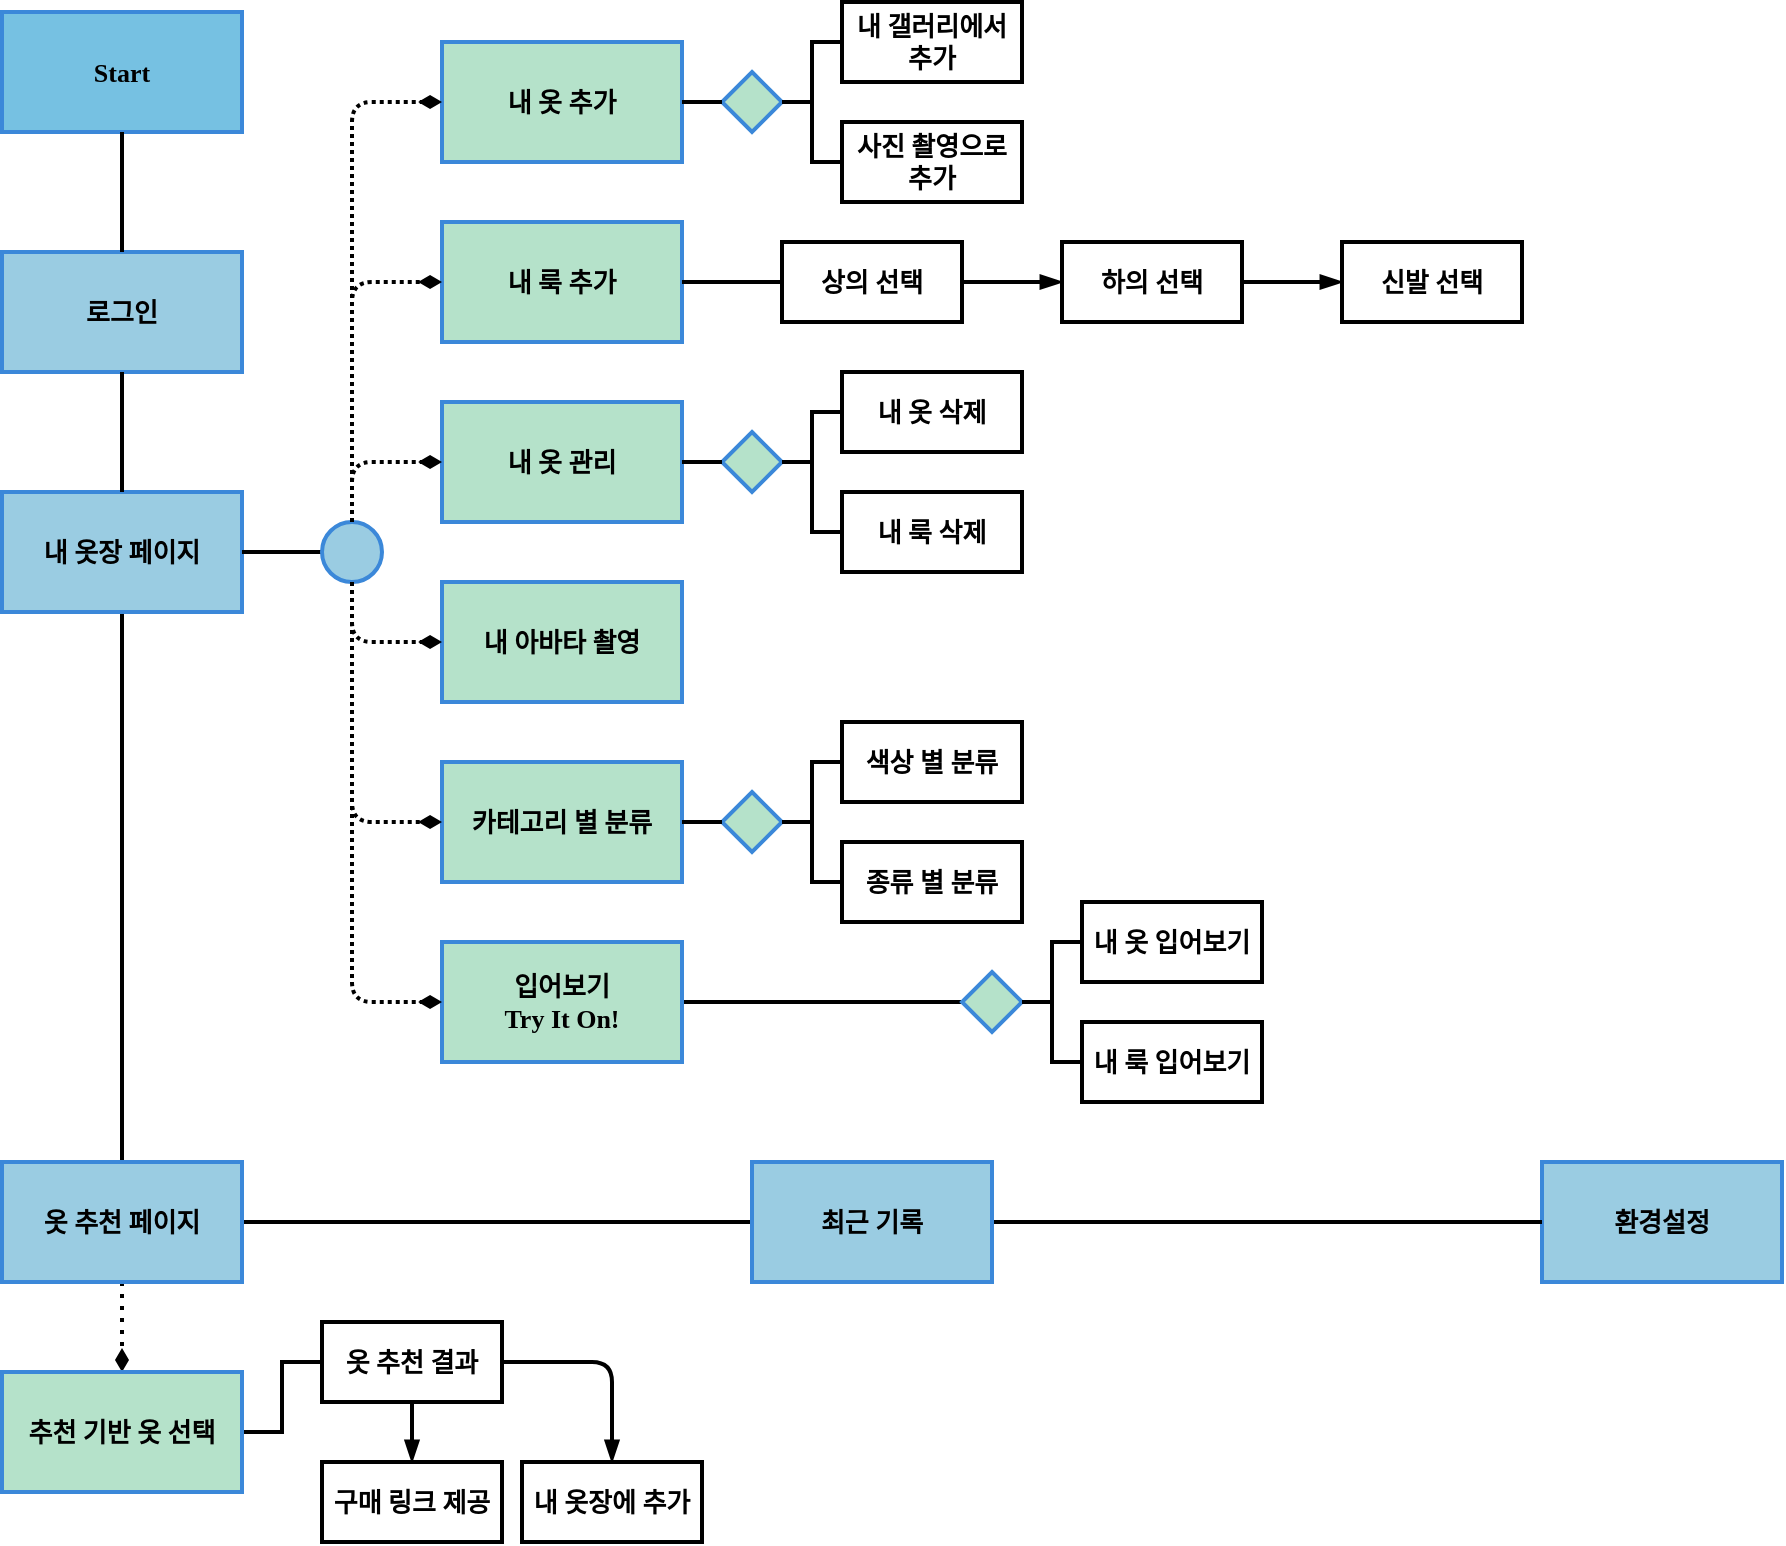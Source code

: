<mxfile>
    <diagram id="xo5I-hWTRF1pfRs_K1zt" name="페이지-1">
        <mxGraphModel dx="1127" dy="790" grid="1" gridSize="10" guides="1" tooltips="1" connect="1" arrows="1" fold="1" page="1" pageScale="1" pageWidth="1169" pageHeight="827" background="#FFFFFF" math="0" shadow="0">
            <root>
                <mxCell id="0"/>
                <mxCell id="1" parent="0"/>
                <mxCell id="2" value="Start" style="rounded=0;whiteSpace=wrap;html=1;strokeWidth=2;fillColor=#76C1E2;strokeColor=#3B88D9;fontStyle=1;fontColor=#000000;fontSize=13;fontFamily=Noto Sans KR;fontSource=https%3A%2F%2Ffonts.googleapis.com%2Fcss%3Ffamily%3DNoto%2BSans%2BKR;" parent="1" vertex="1">
                    <mxGeometry x="60" y="25" width="120" height="60" as="geometry"/>
                </mxCell>
                <mxCell id="3" value="로그인" style="rounded=0;whiteSpace=wrap;html=1;strokeWidth=2;fillColor=#9ACCE2;strokeColor=#3B88D9;fontStyle=1;fontColor=#000000;fontSize=13;fontFamily=Noto Sans KR;fontSource=https%3A%2F%2Ffonts.googleapis.com%2Fcss%3Ffamily%3DNoto%2BSans%2BKR;" parent="1" vertex="1">
                    <mxGeometry x="60" y="145" width="120" height="60" as="geometry"/>
                </mxCell>
                <mxCell id="56" style="edgeStyle=orthogonalEdgeStyle;rounded=0;orthogonalLoop=1;jettySize=auto;html=1;exitX=0.5;exitY=1;exitDx=0;exitDy=0;entryX=0.5;entryY=0;entryDx=0;entryDy=0;endArrow=none;endFill=0;strokeColor=#000000;strokeWidth=2;fontFamily=Noto Sans KR;fontSource=https%3A%2F%2Ffonts.googleapis.com%2Fcss%3Ffamily%3DNoto%2BSans%2BKR;fontSize=13;fontColor=#000000;" parent="1" source="4" target="55" edge="1">
                    <mxGeometry relative="1" as="geometry"/>
                </mxCell>
                <mxCell id="4" value="내 옷장 페이지" style="rounded=0;whiteSpace=wrap;html=1;fillColor=#9ACCE2;strokeWidth=2;strokeColor=#3B88D9;fontStyle=1;fontColor=#000000;fontSize=13;fontFamily=Noto Sans KR;fontSource=https%3A%2F%2Ffonts.googleapis.com%2Fcss%3Ffamily%3DNoto%2BSans%2BKR;" parent="1" vertex="1">
                    <mxGeometry x="60" y="265" width="120" height="60" as="geometry"/>
                </mxCell>
                <mxCell id="5" value="내 옷 추가" style="rounded=0;whiteSpace=wrap;html=1;strokeWidth=2;strokeColor=#3B88D9;fontStyle=1;fontColor=#000000;fontSize=13;fontFamily=Noto Sans KR;fontSource=https%3A%2F%2Ffonts.googleapis.com%2Fcss%3Ffamily%3DNoto%2BSans%2BKR;fillColor=#B5E2CA;" parent="1" vertex="1">
                    <mxGeometry x="280" y="40" width="120" height="60" as="geometry"/>
                </mxCell>
                <mxCell id="6" value="내 옷 관리" style="rounded=0;whiteSpace=wrap;html=1;strokeWidth=2;strokeColor=#3B88D9;fontStyle=1;fontColor=#000000;fontSize=13;fontFamily=Noto Sans KR;fontSource=https%3A%2F%2Ffonts.googleapis.com%2Fcss%3Ffamily%3DNoto%2BSans%2BKR;fillColor=#B5E2CA;" parent="1" vertex="1">
                    <mxGeometry x="280" y="220" width="120" height="60" as="geometry"/>
                </mxCell>
                <mxCell id="8" value="카테고리 별 분류" style="rounded=0;whiteSpace=wrap;html=1;strokeWidth=2;strokeColor=#3B88D9;fontStyle=1;fontColor=#000000;fontSize=13;fontFamily=Noto Sans KR;fontSource=https%3A%2F%2Ffonts.googleapis.com%2Fcss%3Ffamily%3DNoto%2BSans%2BKR;fillColor=#B5E2CA;" parent="1" vertex="1">
                    <mxGeometry x="280" y="400" width="120" height="60" as="geometry"/>
                </mxCell>
                <mxCell id="80" style="edgeStyle=orthogonalEdgeStyle;rounded=1;orthogonalLoop=1;jettySize=auto;html=1;exitX=1;exitY=0.5;exitDx=0;exitDy=0;entryX=0;entryY=0.5;entryDx=0;entryDy=0;endArrow=none;endFill=0;strokeColor=#000000;strokeWidth=2;fontFamily=Noto Sans KR;fontSource=https%3A%2F%2Ffonts.googleapis.com%2Fcss%3Ffamily%3DNoto%2BSans%2BKR;fontSize=13;fontColor=#000000;" parent="1" source="9" target="77" edge="1">
                    <mxGeometry relative="1" as="geometry"/>
                </mxCell>
                <mxCell id="9" value="입어보기&lt;br&gt;Try It On!" style="rounded=0;whiteSpace=wrap;html=1;strokeWidth=2;strokeColor=#3B88D9;fontStyle=1;fontColor=#000000;fontSize=13;fontFamily=Noto Sans KR;fontSource=https%3A%2F%2Ffonts.googleapis.com%2Fcss%3Ffamily%3DNoto%2BSans%2BKR;fillColor=#B5E2CA;" parent="1" vertex="1">
                    <mxGeometry x="280" y="490" width="120" height="60" as="geometry"/>
                </mxCell>
                <mxCell id="10" value="내 아바타 촬영" style="rounded=0;whiteSpace=wrap;html=1;strokeWidth=2;strokeColor=#3B88D9;fontStyle=1;fontColor=#000000;fontSize=13;fontFamily=Noto Sans KR;fontSource=https%3A%2F%2Ffonts.googleapis.com%2Fcss%3Ffamily%3DNoto%2BSans%2BKR;fillColor=#B5E2CA;" parent="1" vertex="1">
                    <mxGeometry x="280" y="310" width="120" height="60" as="geometry"/>
                </mxCell>
                <mxCell id="11" value="" style="endArrow=none;html=1;fontSize=13;fontColor=#000000;strokeColor=#000000;strokeWidth=2;entryX=0.5;entryY=1;entryDx=0;entryDy=0;exitX=0.5;exitY=0;exitDx=0;exitDy=0;" parent="1" source="3" target="2" edge="1">
                    <mxGeometry width="50" height="50" relative="1" as="geometry">
                        <mxPoint x="520" y="375" as="sourcePoint"/>
                        <mxPoint x="530" y="165" as="targetPoint"/>
                    </mxGeometry>
                </mxCell>
                <mxCell id="13" value="" style="endArrow=none;html=1;fontSize=13;fontColor=#000000;strokeColor=#000000;strokeWidth=2;entryX=0.5;entryY=1;entryDx=0;entryDy=0;exitX=0.5;exitY=0;exitDx=0;exitDy=0;" parent="1" source="4" target="3" edge="1">
                    <mxGeometry width="50" height="50" relative="1" as="geometry">
                        <mxPoint x="130" y="175" as="sourcePoint"/>
                        <mxPoint x="130" y="95" as="targetPoint"/>
                    </mxGeometry>
                </mxCell>
                <mxCell id="14" value="" style="endArrow=none;html=1;fontSize=13;fontColor=#000000;strokeColor=#000000;strokeWidth=2;entryX=1;entryY=0.5;entryDx=0;entryDy=0;exitX=0;exitY=0.5;exitDx=0;exitDy=0;" parent="1" source="15" target="4" edge="1">
                    <mxGeometry width="50" height="50" relative="1" as="geometry">
                        <mxPoint x="120" y="435" as="sourcePoint"/>
                        <mxPoint x="130" y="235" as="targetPoint"/>
                    </mxGeometry>
                </mxCell>
                <mxCell id="15" value="" style="ellipse;whiteSpace=wrap;html=1;strokeColor=#3B88D9;strokeWidth=2;fillColor=#9ACCE2;gradientColor=none;fontSize=13;fontColor=#000000;" parent="1" vertex="1">
                    <mxGeometry x="220" y="280" width="30" height="30" as="geometry"/>
                </mxCell>
                <mxCell id="20" value="" style="endArrow=diamondThin;html=1;strokeWidth=2;fontSize=13;fontColor=#000000;strokeColor=#000000;edgeStyle=orthogonalEdgeStyle;endFill=1;exitX=0.5;exitY=0;exitDx=0;exitDy=0;entryX=0;entryY=0.5;entryDx=0;entryDy=0;dashed=1;dashPattern=1 1;rounded=1;" parent="1" source="15" target="5" edge="1">
                    <mxGeometry width="50" height="50" relative="1" as="geometry">
                        <mxPoint x="235" y="250" as="sourcePoint"/>
                        <mxPoint x="570" y="295" as="targetPoint"/>
                    </mxGeometry>
                </mxCell>
                <mxCell id="21" value="" style="endArrow=diamondThin;html=1;strokeWidth=2;fontSize=13;fontColor=#000000;strokeColor=#000000;edgeStyle=orthogonalEdgeStyle;endFill=1;exitX=0.5;exitY=0;exitDx=0;exitDy=0;entryX=0;entryY=0.5;entryDx=0;entryDy=0;dashed=1;dashPattern=1 1;rounded=1;" parent="1" source="15" target="6" edge="1">
                    <mxGeometry width="50" height="50" relative="1" as="geometry">
                        <mxPoint x="235" y="250" as="sourcePoint"/>
                        <mxPoint x="290" y="75" as="targetPoint"/>
                    </mxGeometry>
                </mxCell>
                <mxCell id="23" value="" style="endArrow=diamondThin;html=1;strokeWidth=2;fontSize=13;fontColor=#000000;strokeColor=#000000;edgeStyle=orthogonalEdgeStyle;endFill=1;exitX=0.5;exitY=1;exitDx=0;exitDy=0;entryX=0;entryY=0.5;entryDx=0;entryDy=0;dashed=1;dashPattern=1 1;rounded=1;" parent="1" source="15" target="10" edge="1">
                    <mxGeometry width="50" height="50" relative="1" as="geometry">
                        <mxPoint x="235" y="280" as="sourcePoint"/>
                        <mxPoint x="310" y="95" as="targetPoint"/>
                    </mxGeometry>
                </mxCell>
                <mxCell id="24" value="" style="endArrow=diamondThin;html=1;strokeWidth=2;fontSize=13;fontColor=#000000;strokeColor=#000000;edgeStyle=orthogonalEdgeStyle;endFill=1;exitX=0.5;exitY=1;exitDx=0;exitDy=0;entryX=0;entryY=0.5;entryDx=0;entryDy=0;dashed=1;dashPattern=1 1;rounded=1;" parent="1" source="15" target="8" edge="1">
                    <mxGeometry width="50" height="50" relative="1" as="geometry">
                        <mxPoint x="235" y="280" as="sourcePoint"/>
                        <mxPoint x="320" y="105" as="targetPoint"/>
                    </mxGeometry>
                </mxCell>
                <mxCell id="25" value="" style="endArrow=diamondThin;html=1;strokeWidth=2;fontSize=13;fontColor=#000000;strokeColor=#000000;edgeStyle=orthogonalEdgeStyle;endFill=1;exitX=0.5;exitY=1;exitDx=0;exitDy=0;entryX=0;entryY=0.5;entryDx=0;entryDy=0;dashed=1;dashPattern=1 1;rounded=1;" parent="1" source="15" target="9" edge="1">
                    <mxGeometry width="50" height="50" relative="1" as="geometry">
                        <mxPoint x="235" y="280" as="sourcePoint"/>
                        <mxPoint x="330" y="115" as="targetPoint"/>
                    </mxGeometry>
                </mxCell>
                <mxCell id="26" value="내 갤러리에서&lt;br&gt;추가" style="rounded=0;whiteSpace=wrap;html=1;strokeWidth=2;fontStyle=1;fontColor=#000000;fontSize=13;fontFamily=Noto Sans KR;fontSource=https%3A%2F%2Ffonts.googleapis.com%2Fcss%3Ffamily%3DNoto%2BSans%2BKR;fillColor=#FFFFFF;strokeColor=#000000;" parent="1" vertex="1">
                    <mxGeometry x="480" y="20" width="90" height="40" as="geometry"/>
                </mxCell>
                <mxCell id="28" value="" style="rhombus;whiteSpace=wrap;html=1;strokeColor=#3B88D9;strokeWidth=2;fillColor=#B5E2CA;gradientColor=none;fontSize=13;fontColor=#000000;" parent="1" vertex="1">
                    <mxGeometry x="420" y="235" width="30" height="30" as="geometry"/>
                </mxCell>
                <mxCell id="29" value="" style="endArrow=none;html=1;strokeColor=#000000;strokeWidth=2;fontSize=13;fontColor=#000000;exitX=1;exitY=0.5;exitDx=0;exitDy=0;entryX=0;entryY=0.5;entryDx=0;entryDy=0;edgeStyle=orthogonalEdgeStyle;rounded=0;" parent="1" source="34" target="26" edge="1">
                    <mxGeometry width="50" height="50" relative="1" as="geometry">
                        <mxPoint x="520" y="415" as="sourcePoint"/>
                        <mxPoint x="530" y="95" as="targetPoint"/>
                    </mxGeometry>
                </mxCell>
                <mxCell id="30" value="" style="endArrow=none;html=1;strokeColor=#000000;strokeWidth=2;fontSize=13;fontColor=#000000;exitX=1;exitY=0.5;exitDx=0;exitDy=0;entryX=0;entryY=0.5;entryDx=0;entryDy=0;" parent="1" source="6" target="28" edge="1">
                    <mxGeometry width="50" height="50" relative="1" as="geometry">
                        <mxPoint x="410" y="155" as="sourcePoint"/>
                        <mxPoint x="490" y="155" as="targetPoint"/>
                    </mxGeometry>
                </mxCell>
                <mxCell id="32" value="내 옷 삭제" style="rounded=0;whiteSpace=wrap;html=1;strokeWidth=2;strokeColor=#000000;fontStyle=1;fontColor=#000000;fontSize=13;fontFamily=Noto Sans KR;fontSource=https%3A%2F%2Ffonts.googleapis.com%2Fcss%3Ffamily%3DNoto%2BSans%2BKR;fillColor=#FFFFFF;" parent="1" vertex="1">
                    <mxGeometry x="480" y="205" width="90" height="40" as="geometry"/>
                </mxCell>
                <mxCell id="33" value="내 룩 삭제" style="rounded=0;whiteSpace=wrap;html=1;strokeWidth=2;strokeColor=#000000;fontStyle=1;fontColor=#000000;fontSize=13;fontFamily=Noto Sans KR;fontSource=https%3A%2F%2Ffonts.googleapis.com%2Fcss%3Ffamily%3DNoto%2BSans%2BKR;fillColor=#FFFFFF;" parent="1" vertex="1">
                    <mxGeometry x="480" y="265" width="90" height="40" as="geometry"/>
                </mxCell>
                <mxCell id="34" value="" style="rhombus;whiteSpace=wrap;html=1;strokeColor=#3B88D9;strokeWidth=2;fillColor=#B5E2CA;gradientColor=none;fontSize=13;fontColor=#000000;" parent="1" vertex="1">
                    <mxGeometry x="420" y="55" width="30" height="30" as="geometry"/>
                </mxCell>
                <mxCell id="35" value="" style="endArrow=none;html=1;strokeColor=#000000;strokeWidth=2;fontSize=13;fontColor=#000000;exitX=1;exitY=0.5;exitDx=0;exitDy=0;entryX=0;entryY=0.5;entryDx=0;entryDy=0;" parent="1" source="5" target="34" edge="1">
                    <mxGeometry width="50" height="50" relative="1" as="geometry">
                        <mxPoint x="400" y="95" as="sourcePoint"/>
                        <mxPoint x="790" y="65" as="targetPoint"/>
                    </mxGeometry>
                </mxCell>
                <mxCell id="37" value="사진 촬영으로&lt;br&gt;추가" style="rounded=0;whiteSpace=wrap;html=1;strokeWidth=2;strokeColor=#000000;fontStyle=1;fontColor=#000000;fontSize=13;fontFamily=Noto Sans KR;fontSource=https%3A%2F%2Ffonts.googleapis.com%2Fcss%3Ffamily%3DNoto%2BSans%2BKR;fillColor=#FFFFFF;" parent="1" vertex="1">
                    <mxGeometry x="480" y="80" width="90" height="40" as="geometry"/>
                </mxCell>
                <mxCell id="38" value="" style="endArrow=none;html=1;strokeColor=#000000;strokeWidth=2;fontSize=13;fontColor=#000000;exitX=1;exitY=0.5;exitDx=0;exitDy=0;entryX=0;entryY=0.5;entryDx=0;entryDy=0;edgeStyle=orthogonalEdgeStyle;rounded=0;" parent="1" source="34" target="37" edge="1">
                    <mxGeometry width="50" height="50" relative="1" as="geometry">
                        <mxPoint x="500" y="155" as="sourcePoint"/>
                        <mxPoint x="550" y="125" as="targetPoint"/>
                    </mxGeometry>
                </mxCell>
                <mxCell id="40" value="" style="endArrow=none;html=1;strokeColor=#000000;strokeWidth=2;fontSize=13;fontColor=#000000;entryX=0;entryY=0.5;entryDx=0;entryDy=0;edgeStyle=orthogonalEdgeStyle;exitX=1;exitY=0.5;exitDx=0;exitDy=0;rounded=0;" parent="1" source="28" target="32" edge="1">
                    <mxGeometry width="50" height="50" relative="1" as="geometry">
                        <mxPoint x="620" y="135" as="sourcePoint"/>
                        <mxPoint x="585" y="195" as="targetPoint"/>
                    </mxGeometry>
                </mxCell>
                <mxCell id="41" value="" style="endArrow=none;html=1;strokeColor=#000000;strokeWidth=2;fontSize=13;fontColor=#000000;exitX=1;exitY=0.5;exitDx=0;exitDy=0;entryX=0;entryY=0.5;entryDx=0;entryDy=0;edgeStyle=orthogonalEdgeStyle;rounded=0;" parent="1" source="28" target="33" edge="1">
                    <mxGeometry width="50" height="50" relative="1" as="geometry">
                        <mxPoint x="555" y="225" as="sourcePoint"/>
                        <mxPoint x="585" y="255" as="targetPoint"/>
                    </mxGeometry>
                </mxCell>
                <mxCell id="44" value="" style="rhombus;whiteSpace=wrap;html=1;strokeColor=#3B88D9;strokeWidth=2;fillColor=#B5E2CA;gradientColor=none;fontSize=13;fontColor=#000000;" parent="1" vertex="1">
                    <mxGeometry x="420" y="415" width="30" height="30" as="geometry"/>
                </mxCell>
                <mxCell id="45" value="" style="endArrow=none;html=1;strokeColor=#000000;strokeWidth=2;fontSize=13;fontColor=#000000;exitX=1;exitY=0.5;exitDx=0;exitDy=0;entryX=0;entryY=0.5;entryDx=0;entryDy=0;" parent="1" source="8" target="44" edge="1">
                    <mxGeometry width="50" height="50" relative="1" as="geometry">
                        <mxPoint x="410" y="415" as="sourcePoint"/>
                        <mxPoint x="500" y="345" as="targetPoint"/>
                    </mxGeometry>
                </mxCell>
                <mxCell id="46" value="색상 별 분류" style="rounded=0;whiteSpace=wrap;html=1;strokeWidth=2;strokeColor=#000000;fontStyle=1;fontColor=#000000;fontSize=13;fontFamily=Noto Sans KR;fontSource=https%3A%2F%2Ffonts.googleapis.com%2Fcss%3Ffamily%3DNoto%2BSans%2BKR;fillColor=#FFFFFF;" parent="1" vertex="1">
                    <mxGeometry x="480" y="380" width="90" height="40" as="geometry"/>
                </mxCell>
                <mxCell id="47" value="종류 별 분류" style="rounded=0;whiteSpace=wrap;html=1;strokeWidth=2;strokeColor=#000000;fontStyle=1;fontColor=#000000;fontSize=13;fontFamily=Noto Sans KR;fontSource=https%3A%2F%2Ffonts.googleapis.com%2Fcss%3Ffamily%3DNoto%2BSans%2BKR;fillColor=#FFFFFF;" parent="1" vertex="1">
                    <mxGeometry x="480" y="440" width="90" height="40" as="geometry"/>
                </mxCell>
                <mxCell id="48" value="" style="endArrow=none;html=1;strokeColor=#000000;strokeWidth=2;fontSize=13;fontColor=#000000;entryX=0;entryY=0.5;entryDx=0;entryDy=0;edgeStyle=orthogonalEdgeStyle;exitX=1;exitY=0.5;exitDx=0;exitDy=0;rounded=0;" parent="1" source="44" target="46" edge="1">
                    <mxGeometry width="50" height="50" relative="1" as="geometry">
                        <mxPoint x="430" y="275" as="sourcePoint"/>
                        <mxPoint x="480" y="385" as="targetPoint"/>
                    </mxGeometry>
                </mxCell>
                <mxCell id="49" value="" style="endArrow=none;html=1;strokeColor=#000000;strokeWidth=2;fontSize=13;fontColor=#000000;exitX=1;exitY=0.5;exitDx=0;exitDy=0;entryX=0;entryY=0.5;entryDx=0;entryDy=0;edgeStyle=orthogonalEdgeStyle;rounded=0;" parent="1" source="44" target="47" edge="1">
                    <mxGeometry width="50" height="50" relative="1" as="geometry">
                        <mxPoint x="450" y="415" as="sourcePoint"/>
                        <mxPoint x="480" y="445" as="targetPoint"/>
                    </mxGeometry>
                </mxCell>
                <mxCell id="58" style="edgeStyle=orthogonalEdgeStyle;rounded=0;orthogonalLoop=1;jettySize=auto;html=1;exitX=0.5;exitY=1;exitDx=0;exitDy=0;entryX=0.5;entryY=0;entryDx=0;entryDy=0;endArrow=diamondThin;endFill=1;strokeColor=#000000;strokeWidth=2;fontFamily=Noto Sans KR;fontSource=https%3A%2F%2Ffonts.googleapis.com%2Fcss%3Ffamily%3DNoto%2BSans%2BKR;fontSize=13;fontColor=#000000;dashed=1;dashPattern=1 2;" parent="1" source="55" target="57" edge="1">
                    <mxGeometry relative="1" as="geometry"/>
                </mxCell>
                <mxCell id="104" style="edgeStyle=orthogonalEdgeStyle;rounded=1;orthogonalLoop=1;jettySize=auto;html=1;exitX=1;exitY=0.5;exitDx=0;exitDy=0;entryX=0;entryY=0.5;entryDx=0;entryDy=0;endArrow=none;endFill=0;strokeColor=#000000;strokeWidth=2;fontFamily=Noto Sans KR;fontSource=https%3A%2F%2Ffonts.googleapis.com%2Fcss%3Ffamily%3DNoto%2BSans%2BKR;fontSize=13;fontColor=#000000;" parent="1" source="55" target="103" edge="1">
                    <mxGeometry relative="1" as="geometry"/>
                </mxCell>
                <mxCell id="55" value="옷 추천 페이지" style="rounded=0;whiteSpace=wrap;html=1;fillColor=#9ACCE2;strokeWidth=2;strokeColor=#3B88D9;fontStyle=1;fontColor=#000000;fontSize=13;fontFamily=Noto Sans KR;fontSource=https%3A%2F%2Ffonts.googleapis.com%2Fcss%3Ffamily%3DNoto%2BSans%2BKR;" parent="1" vertex="1">
                    <mxGeometry x="60" y="600" width="120" height="60" as="geometry"/>
                </mxCell>
                <mxCell id="59" style="edgeStyle=orthogonalEdgeStyle;rounded=0;orthogonalLoop=1;jettySize=auto;html=1;endArrow=none;endFill=0;strokeColor=#000000;strokeWidth=2;fontFamily=Noto Sans KR;fontSource=https%3A%2F%2Ffonts.googleapis.com%2Fcss%3Ffamily%3DNoto%2BSans%2BKR;fontSize=13;fontColor=#000000;entryX=0;entryY=0.5;entryDx=0;entryDy=0;exitX=1;exitY=0.5;exitDx=0;exitDy=0;" parent="1" source="57" target="60" edge="1">
                    <mxGeometry relative="1" as="geometry">
                        <mxPoint x="470" y="515" as="targetPoint"/>
                        <mxPoint x="220" y="750" as="sourcePoint"/>
                        <Array as="points"/>
                    </mxGeometry>
                </mxCell>
                <mxCell id="57" value="추천 기반 옷 선택" style="rounded=0;whiteSpace=wrap;html=1;strokeWidth=2;strokeColor=#3B88D9;fontStyle=1;fontColor=#000000;fontSize=13;fontFamily=Noto Sans KR;fontSource=https%3A%2F%2Ffonts.googleapis.com%2Fcss%3Ffamily%3DNoto%2BSans%2BKR;fillColor=#B5E2CA;" parent="1" vertex="1">
                    <mxGeometry x="60" y="705" width="120" height="60" as="geometry"/>
                </mxCell>
                <mxCell id="62" style="edgeStyle=orthogonalEdgeStyle;rounded=1;orthogonalLoop=1;jettySize=auto;html=1;exitX=0.5;exitY=1;exitDx=0;exitDy=0;entryX=0.5;entryY=0;entryDx=0;entryDy=0;endArrow=blockThin;endFill=1;strokeColor=#000000;strokeWidth=2;fontFamily=Noto Sans KR;fontSource=https%3A%2F%2Ffonts.googleapis.com%2Fcss%3Ffamily%3DNoto%2BSans%2BKR;fontSize=13;fontColor=#000000;" parent="1" source="60" target="61" edge="1">
                    <mxGeometry relative="1" as="geometry"/>
                </mxCell>
                <mxCell id="60" value="옷 추천 결과" style="rounded=0;whiteSpace=wrap;html=1;strokeWidth=2;strokeColor=#000000;fontStyle=1;fontColor=#000000;fontSize=13;fontFamily=Noto Sans KR;fontSource=https%3A%2F%2Ffonts.googleapis.com%2Fcss%3Ffamily%3DNoto%2BSans%2BKR;fillColor=#FFFFFF;" parent="1" vertex="1">
                    <mxGeometry x="220" y="680" width="90" height="40" as="geometry"/>
                </mxCell>
                <mxCell id="61" value="구매 링크 제공" style="rounded=0;whiteSpace=wrap;html=1;strokeWidth=2;strokeColor=#000000;fontStyle=1;fontColor=#000000;fontSize=13;fontFamily=Noto Sans KR;fontSource=https%3A%2F%2Ffonts.googleapis.com%2Fcss%3Ffamily%3DNoto%2BSans%2BKR;fillColor=#FFFFFF;" parent="1" vertex="1">
                    <mxGeometry x="220" y="750" width="90" height="40" as="geometry"/>
                </mxCell>
                <mxCell id="64" value="환경설정" style="rounded=0;whiteSpace=wrap;html=1;fillColor=#9ACCE2;strokeWidth=2;strokeColor=#3B88D9;fontStyle=1;fontColor=#000000;fontSize=13;fontFamily=Noto Sans KR;fontSource=https%3A%2F%2Ffonts.googleapis.com%2Fcss%3Ffamily%3DNoto%2BSans%2BKR;" parent="1" vertex="1">
                    <mxGeometry x="830" y="600" width="120" height="60" as="geometry"/>
                </mxCell>
                <mxCell id="65" value="내 룩 추가" style="rounded=0;whiteSpace=wrap;html=1;strokeWidth=2;strokeColor=#3B88D9;fontStyle=1;fontColor=#000000;fontSize=13;fontFamily=Noto Sans KR;fontSource=https%3A%2F%2Ffonts.googleapis.com%2Fcss%3Ffamily%3DNoto%2BSans%2BKR;fillColor=#B5E2CA;" parent="1" vertex="1">
                    <mxGeometry x="280" y="130" width="120" height="60" as="geometry"/>
                </mxCell>
                <mxCell id="66" value="상의 선택" style="rounded=0;whiteSpace=wrap;html=1;strokeWidth=2;fontStyle=1;fontColor=#000000;fontSize=13;fontFamily=Noto Sans KR;fontSource=https%3A%2F%2Ffonts.googleapis.com%2Fcss%3Ffamily%3DNoto%2BSans%2BKR;fillColor=#FFFFFF;strokeColor=#000000;" parent="1" vertex="1">
                    <mxGeometry x="450" y="140" width="90" height="40" as="geometry"/>
                </mxCell>
                <mxCell id="67" value="하의 선택" style="rounded=0;whiteSpace=wrap;html=1;strokeWidth=2;fontStyle=1;fontColor=#000000;fontSize=13;fontFamily=Noto Sans KR;fontSource=https%3A%2F%2Ffonts.googleapis.com%2Fcss%3Ffamily%3DNoto%2BSans%2BKR;fillColor=#FFFFFF;strokeColor=#000000;" parent="1" vertex="1">
                    <mxGeometry x="590" y="140" width="90" height="40" as="geometry"/>
                </mxCell>
                <mxCell id="68" value="신발 선택" style="rounded=0;whiteSpace=wrap;html=1;strokeWidth=2;fontStyle=1;fontColor=#000000;fontSize=13;fontFamily=Noto Sans KR;fontSource=https%3A%2F%2Ffonts.googleapis.com%2Fcss%3Ffamily%3DNoto%2BSans%2BKR;fillColor=#FFFFFF;strokeColor=#000000;" parent="1" vertex="1">
                    <mxGeometry x="730" y="140" width="90" height="40" as="geometry"/>
                </mxCell>
                <mxCell id="70" style="edgeStyle=orthogonalEdgeStyle;rounded=0;orthogonalLoop=1;jettySize=auto;html=1;exitX=1;exitY=0.5;exitDx=0;exitDy=0;endArrow=none;endFill=0;strokeColor=#000000;strokeWidth=2;fontFamily=Noto Sans KR;fontSource=https%3A%2F%2Ffonts.googleapis.com%2Fcss%3Ffamily%3DNoto%2BSans%2BKR;fontSize=13;fontColor=#000000;entryX=0;entryY=0.5;entryDx=0;entryDy=0;" parent="1" source="65" target="66" edge="1">
                    <mxGeometry relative="1" as="geometry">
                        <mxPoint x="440" y="-35" as="targetPoint"/>
                        <mxPoint x="410" y="585.0" as="sourcePoint"/>
                    </mxGeometry>
                </mxCell>
                <mxCell id="71" style="edgeStyle=orthogonalEdgeStyle;rounded=1;orthogonalLoop=1;jettySize=auto;html=1;exitX=1;exitY=0.5;exitDx=0;exitDy=0;endArrow=blockThin;endFill=1;strokeColor=#000000;strokeWidth=2;fontFamily=Noto Sans KR;fontSource=https%3A%2F%2Ffonts.googleapis.com%2Fcss%3Ffamily%3DNoto%2BSans%2BKR;fontSize=13;fontColor=#000000;entryX=0;entryY=0.5;entryDx=0;entryDy=0;" parent="1" source="66" target="67" edge="1">
                    <mxGeometry relative="1" as="geometry">
                        <mxPoint x="550" y="585.0" as="sourcePoint"/>
                        <mxPoint x="590" y="15" as="targetPoint"/>
                    </mxGeometry>
                </mxCell>
                <mxCell id="72" style="edgeStyle=orthogonalEdgeStyle;rounded=1;orthogonalLoop=1;jettySize=auto;html=1;exitX=1;exitY=0.5;exitDx=0;exitDy=0;entryX=0;entryY=0.5;entryDx=0;entryDy=0;endArrow=blockThin;endFill=1;strokeColor=#000000;strokeWidth=2;fontFamily=Noto Sans KR;fontSource=https%3A%2F%2Ffonts.googleapis.com%2Fcss%3Ffamily%3DNoto%2BSans%2BKR;fontSize=13;fontColor=#000000;" parent="1" source="67" target="68" edge="1">
                    <mxGeometry relative="1" as="geometry">
                        <mxPoint x="560" y="595.0" as="sourcePoint"/>
                        <mxPoint x="610" y="595.0" as="targetPoint"/>
                    </mxGeometry>
                </mxCell>
                <mxCell id="77" value="" style="rhombus;whiteSpace=wrap;html=1;strokeColor=#3B88D9;strokeWidth=2;fillColor=#B5E2CA;gradientColor=none;fontSize=13;fontColor=#000000;" parent="1" vertex="1">
                    <mxGeometry x="540" y="505" width="30" height="30" as="geometry"/>
                </mxCell>
                <mxCell id="78" value="" style="endArrow=none;html=1;strokeColor=#000000;strokeWidth=2;fontSize=13;fontColor=#000000;entryX=0;entryY=0.5;entryDx=0;entryDy=0;edgeStyle=orthogonalEdgeStyle;exitX=1;exitY=0.5;exitDx=0;exitDy=0;rounded=0;" parent="1" source="77" target="82" edge="1">
                    <mxGeometry width="50" height="50" relative="1" as="geometry">
                        <mxPoint x="540" y="355" as="sourcePoint"/>
                        <mxPoint x="605" y="425.0" as="targetPoint"/>
                    </mxGeometry>
                </mxCell>
                <mxCell id="79" value="" style="endArrow=none;html=1;strokeColor=#000000;strokeWidth=2;fontSize=13;fontColor=#000000;exitX=1;exitY=0.5;exitDx=0;exitDy=0;entryX=0;entryY=0.5;entryDx=0;entryDy=0;edgeStyle=orthogonalEdgeStyle;rounded=0;" parent="1" source="77" target="83" edge="1">
                    <mxGeometry width="50" height="50" relative="1" as="geometry">
                        <mxPoint x="560" y="495" as="sourcePoint"/>
                        <mxPoint x="605" y="485.0" as="targetPoint"/>
                    </mxGeometry>
                </mxCell>
                <mxCell id="82" value="내 옷 입어보기" style="rounded=0;whiteSpace=wrap;html=1;strokeWidth=2;strokeColor=#000000;fontStyle=1;fontColor=#000000;fontSize=13;fontFamily=Noto Sans KR;fontSource=https%3A%2F%2Ffonts.googleapis.com%2Fcss%3Ffamily%3DNoto%2BSans%2BKR;fillColor=#FFFFFF;" parent="1" vertex="1">
                    <mxGeometry x="600" y="470" width="90" height="40" as="geometry"/>
                </mxCell>
                <mxCell id="83" value="내 룩 입어보기" style="rounded=0;whiteSpace=wrap;html=1;strokeWidth=2;strokeColor=#000000;fontStyle=1;fontColor=#000000;fontSize=13;fontFamily=Noto Sans KR;fontSource=https%3A%2F%2Ffonts.googleapis.com%2Fcss%3Ffamily%3DNoto%2BSans%2BKR;fillColor=#FFFFFF;" parent="1" vertex="1">
                    <mxGeometry x="600" y="530" width="90" height="40" as="geometry"/>
                </mxCell>
                <mxCell id="84" value="" style="endArrow=diamondThin;html=1;strokeWidth=2;fontSize=13;fontColor=#000000;strokeColor=#000000;edgeStyle=orthogonalEdgeStyle;endFill=1;exitX=0.5;exitY=0;exitDx=0;exitDy=0;entryX=0;entryY=0.5;entryDx=0;entryDy=0;dashed=1;dashPattern=1 1;rounded=1;" parent="1" source="15" target="65" edge="1">
                    <mxGeometry width="50" height="50" relative="1" as="geometry">
                        <mxPoint x="245" y="290" as="sourcePoint"/>
                        <mxPoint x="290" y="145" as="targetPoint"/>
                    </mxGeometry>
                </mxCell>
                <mxCell id="105" style="edgeStyle=orthogonalEdgeStyle;rounded=1;orthogonalLoop=1;jettySize=auto;html=1;exitX=1;exitY=0.5;exitDx=0;exitDy=0;entryX=0;entryY=0.5;entryDx=0;entryDy=0;endArrow=none;endFill=0;strokeColor=#000000;strokeWidth=2;fontFamily=Noto Sans KR;fontSource=https%3A%2F%2Ffonts.googleapis.com%2Fcss%3Ffamily%3DNoto%2BSans%2BKR;fontSize=13;fontColor=#000000;" parent="1" source="103" target="64" edge="1">
                    <mxGeometry relative="1" as="geometry"/>
                </mxCell>
                <mxCell id="103" value="최근 기록" style="rounded=0;whiteSpace=wrap;html=1;fillColor=#9ACCE2;strokeWidth=2;strokeColor=#3B88D9;fontStyle=1;fontColor=#000000;fontSize=13;fontFamily=Noto Sans KR;fontSource=https%3A%2F%2Ffonts.googleapis.com%2Fcss%3Ffamily%3DNoto%2BSans%2BKR;" parent="1" vertex="1">
                    <mxGeometry x="435" y="600" width="120" height="60" as="geometry"/>
                </mxCell>
                <mxCell id="107" value="내 옷장에 추가" style="rounded=0;whiteSpace=wrap;html=1;strokeWidth=2;strokeColor=#000000;fontStyle=1;fontColor=#000000;fontSize=13;fontFamily=Noto Sans KR;fontSource=https%3A%2F%2Ffonts.googleapis.com%2Fcss%3Ffamily%3DNoto%2BSans%2BKR;fillColor=#FFFFFF;" parent="1" vertex="1">
                    <mxGeometry x="320" y="750" width="90" height="40" as="geometry"/>
                </mxCell>
                <mxCell id="108" style="edgeStyle=orthogonalEdgeStyle;rounded=1;orthogonalLoop=1;jettySize=auto;html=1;exitX=1;exitY=0.5;exitDx=0;exitDy=0;entryX=0.5;entryY=0;entryDx=0;entryDy=0;endArrow=blockThin;endFill=1;strokeColor=#000000;strokeWidth=2;fontFamily=Noto Sans KR;fontSource=https%3A%2F%2Ffonts.googleapis.com%2Fcss%3Ffamily%3DNoto%2BSans%2BKR;fontSize=13;fontColor=#000000;" parent="1" source="60" target="107" edge="1">
                    <mxGeometry relative="1" as="geometry">
                        <mxPoint x="275" y="730" as="sourcePoint"/>
                        <mxPoint x="275" y="760" as="targetPoint"/>
                    </mxGeometry>
                </mxCell>
            </root>
        </mxGraphModel>
    </diagram>
</mxfile>
